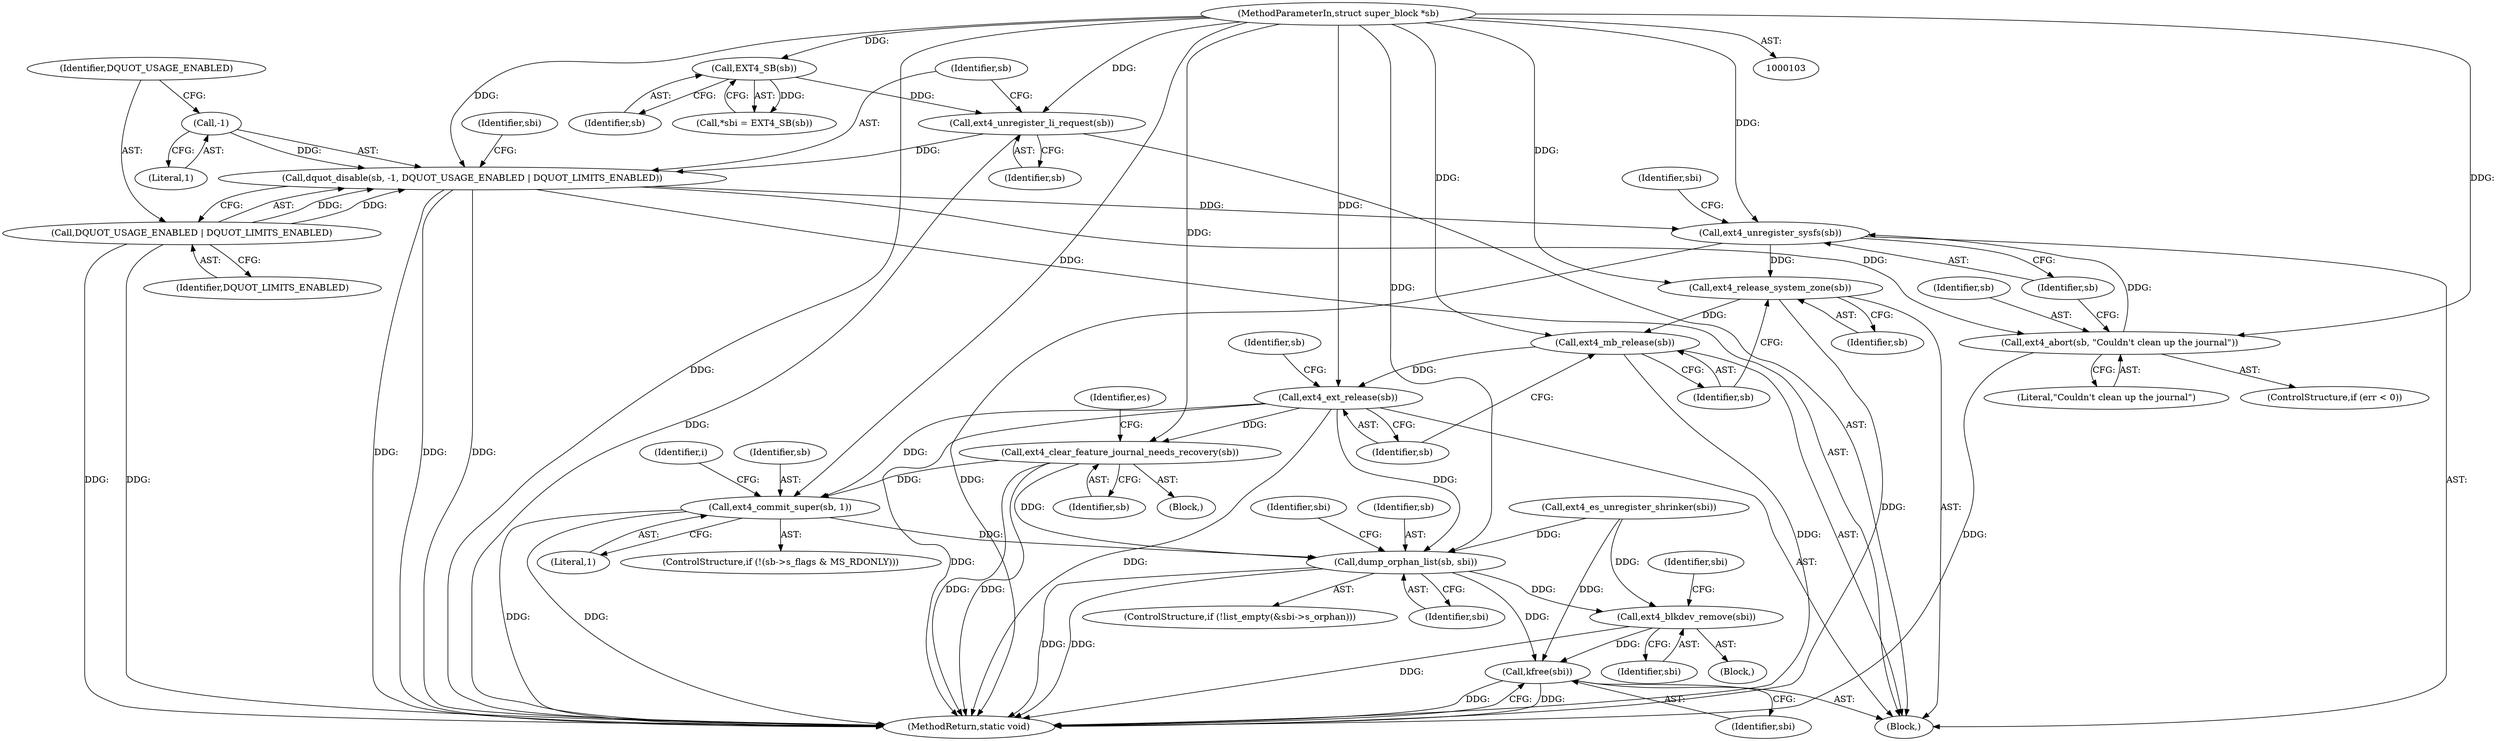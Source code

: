 digraph "0_linux_82939d7999dfc1f1998c4b1c12e2f19edbdff272_0@API" {
"1000168" [label="(Call,ext4_release_system_zone(sb))"];
"1000159" [label="(Call,ext4_unregister_sysfs(sb))"];
"1000156" [label="(Call,ext4_abort(sb, \"Couldn't clean up the journal\"))"];
"1000121" [label="(Call,dquot_disable(sb, -1, DQUOT_USAGE_ENABLED | DQUOT_LIMITS_ENABLED))"];
"1000119" [label="(Call,ext4_unregister_li_request(sb))"];
"1000109" [label="(Call,EXT4_SB(sb))"];
"1000104" [label="(MethodParameterIn,struct super_block *sb)"];
"1000123" [label="(Call,-1)"];
"1000125" [label="(Call,DQUOT_USAGE_ENABLED | DQUOT_LIMITS_ENABLED)"];
"1000170" [label="(Call,ext4_mb_release(sb))"];
"1000172" [label="(Call,ext4_ext_release(sb))"];
"1000182" [label="(Call,ext4_clear_feature_journal_needs_recovery(sb))"];
"1000199" [label="(Call,ext4_commit_super(sb, 1))"];
"1000273" [label="(Call,dump_orphan_list(sb, sbi))"];
"1000311" [label="(Call,ext4_blkdev_remove(sbi))"];
"1000362" [label="(Call,kfree(sbi))"];
"1000157" [label="(Identifier,sb)"];
"1000201" [label="(Literal,1)"];
"1000169" [label="(Identifier,sb)"];
"1000266" [label="(ControlStructure,if (!list_empty(&sbi->s_orphan)))"];
"1000160" [label="(Identifier,sb)"];
"1000186" [label="(Identifier,es)"];
"1000362" [label="(Call,kfree(sbi))"];
"1000172" [label="(Call,ext4_ext_release(sb))"];
"1000123" [label="(Call,-1)"];
"1000274" [label="(Identifier,sb)"];
"1000125" [label="(Call,DQUOT_USAGE_ENABLED | DQUOT_LIMITS_ENABLED)"];
"1000315" [label="(Identifier,sbi)"];
"1000312" [label="(Identifier,sbi)"];
"1000104" [label="(MethodParameterIn,struct super_block *sb)"];
"1000107" [label="(Call,*sbi = EXT4_SB(sb))"];
"1000273" [label="(Call,dump_orphan_list(sb, sbi))"];
"1000178" [label="(Identifier,sb)"];
"1000204" [label="(Identifier,i)"];
"1000161" [label="(Call,ext4_es_unregister_shrinker(sbi))"];
"1000311" [label="(Call,ext4_blkdev_remove(sbi))"];
"1000275" [label="(Identifier,sbi)"];
"1000120" [label="(Identifier,sb)"];
"1000199" [label="(Call,ext4_commit_super(sb, 1))"];
"1000127" [label="(Identifier,DQUOT_LIMITS_ENABLED)"];
"1000181" [label="(Block,)"];
"1000124" [label="(Literal,1)"];
"1000200" [label="(Identifier,sb)"];
"1000159" [label="(Call,ext4_unregister_sysfs(sb))"];
"1000152" [label="(ControlStructure,if (err < 0))"];
"1000110" [label="(Identifier,sb)"];
"1000156" [label="(Call,ext4_abort(sb, \"Couldn't clean up the journal\"))"];
"1000302" [label="(Block,)"];
"1000170" [label="(Call,ext4_mb_release(sb))"];
"1000173" [label="(Identifier,sb)"];
"1000192" [label="(ControlStructure,if (!(sb->s_flags & MS_RDONLY)))"];
"1000364" [label="(MethodReturn,static void)"];
"1000158" [label="(Literal,\"Couldn't clean up the journal\")"];
"1000363" [label="(Identifier,sbi)"];
"1000182" [label="(Call,ext4_clear_feature_journal_needs_recovery(sb))"];
"1000121" [label="(Call,dquot_disable(sb, -1, DQUOT_USAGE_ENABLED | DQUOT_LIMITS_ENABLED))"];
"1000171" [label="(Identifier,sb)"];
"1000168" [label="(Call,ext4_release_system_zone(sb))"];
"1000119" [label="(Call,ext4_unregister_li_request(sb))"];
"1000183" [label="(Identifier,sb)"];
"1000280" [label="(Identifier,sbi)"];
"1000162" [label="(Identifier,sbi)"];
"1000122" [label="(Identifier,sb)"];
"1000126" [label="(Identifier,DQUOT_USAGE_ENABLED)"];
"1000105" [label="(Block,)"];
"1000109" [label="(Call,EXT4_SB(sb))"];
"1000130" [label="(Identifier,sbi)"];
"1000168" -> "1000105"  [label="AST: "];
"1000168" -> "1000169"  [label="CFG: "];
"1000169" -> "1000168"  [label="AST: "];
"1000171" -> "1000168"  [label="CFG: "];
"1000168" -> "1000364"  [label="DDG: "];
"1000159" -> "1000168"  [label="DDG: "];
"1000104" -> "1000168"  [label="DDG: "];
"1000168" -> "1000170"  [label="DDG: "];
"1000159" -> "1000105"  [label="AST: "];
"1000159" -> "1000160"  [label="CFG: "];
"1000160" -> "1000159"  [label="AST: "];
"1000162" -> "1000159"  [label="CFG: "];
"1000159" -> "1000364"  [label="DDG: "];
"1000156" -> "1000159"  [label="DDG: "];
"1000121" -> "1000159"  [label="DDG: "];
"1000104" -> "1000159"  [label="DDG: "];
"1000156" -> "1000152"  [label="AST: "];
"1000156" -> "1000158"  [label="CFG: "];
"1000157" -> "1000156"  [label="AST: "];
"1000158" -> "1000156"  [label="AST: "];
"1000160" -> "1000156"  [label="CFG: "];
"1000156" -> "1000364"  [label="DDG: "];
"1000121" -> "1000156"  [label="DDG: "];
"1000104" -> "1000156"  [label="DDG: "];
"1000121" -> "1000105"  [label="AST: "];
"1000121" -> "1000125"  [label="CFG: "];
"1000122" -> "1000121"  [label="AST: "];
"1000123" -> "1000121"  [label="AST: "];
"1000125" -> "1000121"  [label="AST: "];
"1000130" -> "1000121"  [label="CFG: "];
"1000121" -> "1000364"  [label="DDG: "];
"1000121" -> "1000364"  [label="DDG: "];
"1000121" -> "1000364"  [label="DDG: "];
"1000119" -> "1000121"  [label="DDG: "];
"1000104" -> "1000121"  [label="DDG: "];
"1000123" -> "1000121"  [label="DDG: "];
"1000125" -> "1000121"  [label="DDG: "];
"1000125" -> "1000121"  [label="DDG: "];
"1000119" -> "1000105"  [label="AST: "];
"1000119" -> "1000120"  [label="CFG: "];
"1000120" -> "1000119"  [label="AST: "];
"1000122" -> "1000119"  [label="CFG: "];
"1000119" -> "1000364"  [label="DDG: "];
"1000109" -> "1000119"  [label="DDG: "];
"1000104" -> "1000119"  [label="DDG: "];
"1000109" -> "1000107"  [label="AST: "];
"1000109" -> "1000110"  [label="CFG: "];
"1000110" -> "1000109"  [label="AST: "];
"1000107" -> "1000109"  [label="CFG: "];
"1000109" -> "1000107"  [label="DDG: "];
"1000104" -> "1000109"  [label="DDG: "];
"1000104" -> "1000103"  [label="AST: "];
"1000104" -> "1000364"  [label="DDG: "];
"1000104" -> "1000170"  [label="DDG: "];
"1000104" -> "1000172"  [label="DDG: "];
"1000104" -> "1000182"  [label="DDG: "];
"1000104" -> "1000199"  [label="DDG: "];
"1000104" -> "1000273"  [label="DDG: "];
"1000123" -> "1000124"  [label="CFG: "];
"1000124" -> "1000123"  [label="AST: "];
"1000126" -> "1000123"  [label="CFG: "];
"1000125" -> "1000127"  [label="CFG: "];
"1000126" -> "1000125"  [label="AST: "];
"1000127" -> "1000125"  [label="AST: "];
"1000125" -> "1000364"  [label="DDG: "];
"1000125" -> "1000364"  [label="DDG: "];
"1000170" -> "1000105"  [label="AST: "];
"1000170" -> "1000171"  [label="CFG: "];
"1000171" -> "1000170"  [label="AST: "];
"1000173" -> "1000170"  [label="CFG: "];
"1000170" -> "1000364"  [label="DDG: "];
"1000170" -> "1000172"  [label="DDG: "];
"1000172" -> "1000105"  [label="AST: "];
"1000172" -> "1000173"  [label="CFG: "];
"1000173" -> "1000172"  [label="AST: "];
"1000178" -> "1000172"  [label="CFG: "];
"1000172" -> "1000364"  [label="DDG: "];
"1000172" -> "1000364"  [label="DDG: "];
"1000172" -> "1000182"  [label="DDG: "];
"1000172" -> "1000199"  [label="DDG: "];
"1000172" -> "1000273"  [label="DDG: "];
"1000182" -> "1000181"  [label="AST: "];
"1000182" -> "1000183"  [label="CFG: "];
"1000183" -> "1000182"  [label="AST: "];
"1000186" -> "1000182"  [label="CFG: "];
"1000182" -> "1000364"  [label="DDG: "];
"1000182" -> "1000364"  [label="DDG: "];
"1000182" -> "1000199"  [label="DDG: "];
"1000182" -> "1000273"  [label="DDG: "];
"1000199" -> "1000192"  [label="AST: "];
"1000199" -> "1000201"  [label="CFG: "];
"1000200" -> "1000199"  [label="AST: "];
"1000201" -> "1000199"  [label="AST: "];
"1000204" -> "1000199"  [label="CFG: "];
"1000199" -> "1000364"  [label="DDG: "];
"1000199" -> "1000364"  [label="DDG: "];
"1000199" -> "1000273"  [label="DDG: "];
"1000273" -> "1000266"  [label="AST: "];
"1000273" -> "1000275"  [label="CFG: "];
"1000274" -> "1000273"  [label="AST: "];
"1000275" -> "1000273"  [label="AST: "];
"1000280" -> "1000273"  [label="CFG: "];
"1000273" -> "1000364"  [label="DDG: "];
"1000273" -> "1000364"  [label="DDG: "];
"1000161" -> "1000273"  [label="DDG: "];
"1000273" -> "1000311"  [label="DDG: "];
"1000273" -> "1000362"  [label="DDG: "];
"1000311" -> "1000302"  [label="AST: "];
"1000311" -> "1000312"  [label="CFG: "];
"1000312" -> "1000311"  [label="AST: "];
"1000315" -> "1000311"  [label="CFG: "];
"1000311" -> "1000364"  [label="DDG: "];
"1000161" -> "1000311"  [label="DDG: "];
"1000311" -> "1000362"  [label="DDG: "];
"1000362" -> "1000105"  [label="AST: "];
"1000362" -> "1000363"  [label="CFG: "];
"1000363" -> "1000362"  [label="AST: "];
"1000364" -> "1000362"  [label="CFG: "];
"1000362" -> "1000364"  [label="DDG: "];
"1000362" -> "1000364"  [label="DDG: "];
"1000161" -> "1000362"  [label="DDG: "];
}
